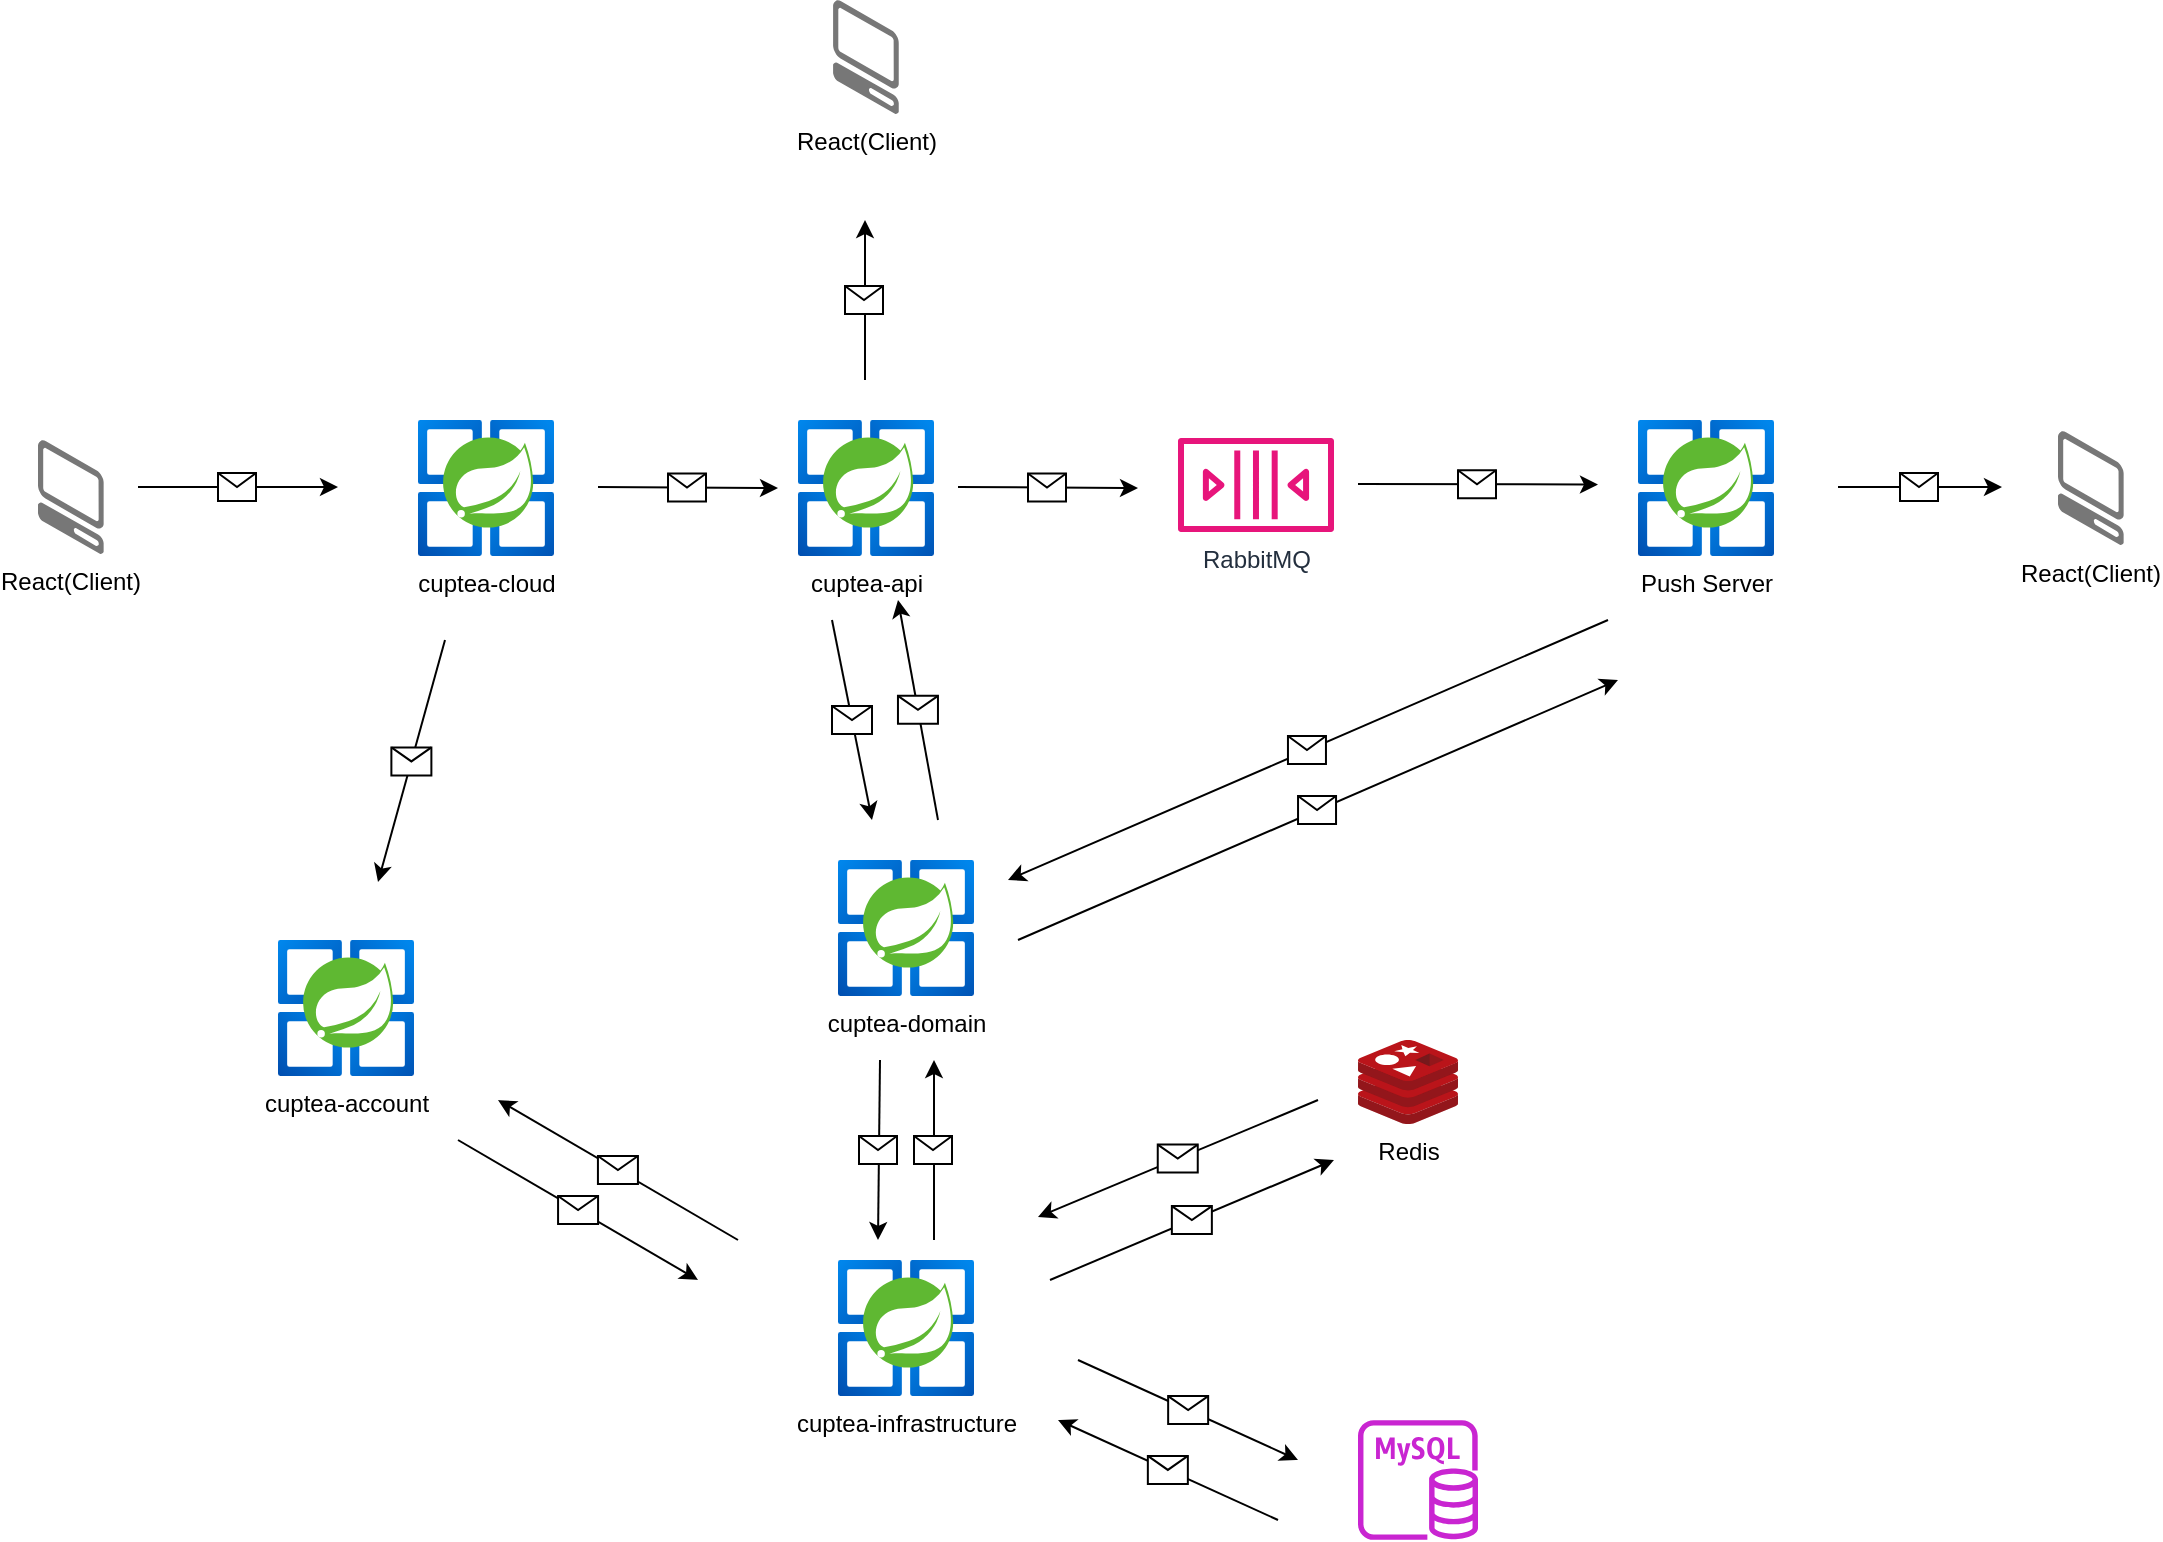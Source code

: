 <mxfile version="24.3.1" type="github">
  <diagram id="Ht1M8jgEwFfnCIfOTk4-" name="Page-1">
    <mxGraphModel dx="1634" dy="898" grid="1" gridSize="10" guides="1" tooltips="1" connect="1" arrows="1" fold="1" page="1" pageScale="1" pageWidth="1169" pageHeight="827" math="0" shadow="0">
      <root>
        <mxCell id="0" />
        <mxCell id="1" parent="0" />
        <mxCell id="Q0F1z93MMg5UHLf2VifY-2" value="cuptea-cloud" style="image;aspect=fixed;html=1;points=[];align=center;fontSize=12;image=img/lib/azure2/compute/Azure_Spring_Cloud.svg;" parent="1" vertex="1">
          <mxGeometry x="290" y="250" width="68" height="68" as="geometry" />
        </mxCell>
        <mxCell id="Q0F1z93MMg5UHLf2VifY-4" value="" style="endArrow=classic;html=1;rounded=0;" parent="1" edge="1">
          <mxGeometry relative="1" as="geometry">
            <mxPoint x="150" y="283.5" as="sourcePoint" />
            <mxPoint x="250" y="283.5" as="targetPoint" />
          </mxGeometry>
        </mxCell>
        <mxCell id="Q0F1z93MMg5UHLf2VifY-5" value="" style="shape=message;html=1;outlineConnect=0;" parent="Q0F1z93MMg5UHLf2VifY-4" vertex="1">
          <mxGeometry width="19" height="14" relative="1" as="geometry">
            <mxPoint x="-10" y="-7" as="offset" />
          </mxGeometry>
        </mxCell>
        <mxCell id="Q0F1z93MMg5UHLf2VifY-6" value="" style="endArrow=classic;html=1;rounded=0;" parent="1" edge="1">
          <mxGeometry relative="1" as="geometry">
            <mxPoint x="303.5" y="360" as="sourcePoint" />
            <mxPoint x="270" y="481" as="targetPoint" />
          </mxGeometry>
        </mxCell>
        <mxCell id="Q0F1z93MMg5UHLf2VifY-7" value="" style="shape=message;html=1;outlineConnect=0;" parent="Q0F1z93MMg5UHLf2VifY-6" vertex="1">
          <mxGeometry width="20" height="14" relative="1" as="geometry">
            <mxPoint x="-10" y="-7" as="offset" />
          </mxGeometry>
        </mxCell>
        <mxCell id="Q0F1z93MMg5UHLf2VifY-8" value="cuptea-account" style="image;aspect=fixed;html=1;points=[];align=center;fontSize=12;image=img/lib/azure2/compute/Azure_Spring_Cloud.svg;" parent="1" vertex="1">
          <mxGeometry x="220" y="510" width="68" height="68" as="geometry" />
        </mxCell>
        <mxCell id="Q0F1z93MMg5UHLf2VifY-11" value="" style="sketch=0;outlineConnect=0;fontColor=#232F3E;gradientColor=none;fillColor=#C925D1;strokeColor=none;dashed=0;verticalLabelPosition=bottom;verticalAlign=top;align=center;html=1;fontSize=12;fontStyle=0;aspect=fixed;pointerEvents=1;shape=mxgraph.aws4.rds_mysql_instance;" parent="1" vertex="1">
          <mxGeometry x="760" y="750" width="60" height="60" as="geometry" />
        </mxCell>
        <mxCell id="Q0F1z93MMg5UHLf2VifY-13" value="" style="endArrow=classic;html=1;rounded=0;" parent="1" edge="1">
          <mxGeometry relative="1" as="geometry">
            <mxPoint x="310" y="610" as="sourcePoint" />
            <mxPoint x="430" y="680" as="targetPoint" />
          </mxGeometry>
        </mxCell>
        <mxCell id="Q0F1z93MMg5UHLf2VifY-14" value="" style="shape=message;html=1;outlineConnect=0;" parent="Q0F1z93MMg5UHLf2VifY-13" vertex="1">
          <mxGeometry width="20" height="14" relative="1" as="geometry">
            <mxPoint x="-10" y="-7" as="offset" />
          </mxGeometry>
        </mxCell>
        <mxCell id="Q0F1z93MMg5UHLf2VifY-15" value="" style="endArrow=classic;html=1;rounded=0;" parent="1" edge="1">
          <mxGeometry relative="1" as="geometry">
            <mxPoint x="450" y="660" as="sourcePoint" />
            <mxPoint x="330" y="590" as="targetPoint" />
          </mxGeometry>
        </mxCell>
        <mxCell id="Q0F1z93MMg5UHLf2VifY-16" value="" style="shape=message;html=1;outlineConnect=0;" parent="Q0F1z93MMg5UHLf2VifY-15" vertex="1">
          <mxGeometry width="20" height="14" relative="1" as="geometry">
            <mxPoint x="-10" y="-7" as="offset" />
          </mxGeometry>
        </mxCell>
        <mxCell id="Q0F1z93MMg5UHLf2VifY-19" value="" style="endArrow=classic;html=1;rounded=0;" parent="1" edge="1">
          <mxGeometry relative="1" as="geometry">
            <mxPoint x="380" y="283.5" as="sourcePoint" />
            <mxPoint x="470" y="284" as="targetPoint" />
          </mxGeometry>
        </mxCell>
        <mxCell id="Q0F1z93MMg5UHLf2VifY-20" value="" style="shape=message;html=1;outlineConnect=0;" parent="Q0F1z93MMg5UHLf2VifY-19" vertex="1">
          <mxGeometry width="19" height="14" relative="1" as="geometry">
            <mxPoint x="-10" y="-7" as="offset" />
          </mxGeometry>
        </mxCell>
        <mxCell id="Q0F1z93MMg5UHLf2VifY-21" value="RabbitMQ" style="sketch=0;outlineConnect=0;fontColor=#232F3E;gradientColor=none;fillColor=#E7157B;strokeColor=none;dashed=0;verticalLabelPosition=bottom;verticalAlign=top;align=center;html=1;fontSize=12;fontStyle=0;aspect=fixed;pointerEvents=1;shape=mxgraph.aws4.queue;" parent="1" vertex="1">
          <mxGeometry x="670" y="259" width="78" height="47" as="geometry" />
        </mxCell>
        <mxCell id="Q0F1z93MMg5UHLf2VifY-25" value="" style="endArrow=classic;html=1;rounded=0;" parent="1" edge="1">
          <mxGeometry relative="1" as="geometry">
            <mxPoint x="497" y="350" as="sourcePoint" />
            <mxPoint x="517" y="450" as="targetPoint" />
          </mxGeometry>
        </mxCell>
        <mxCell id="Q0F1z93MMg5UHLf2VifY-26" value="" style="shape=message;html=1;outlineConnect=0;" parent="Q0F1z93MMg5UHLf2VifY-25" vertex="1">
          <mxGeometry width="20" height="14" relative="1" as="geometry">
            <mxPoint x="-10" y="-7" as="offset" />
          </mxGeometry>
        </mxCell>
        <mxCell id="Q0F1z93MMg5UHLf2VifY-27" value="" style="endArrow=classic;html=1;rounded=0;" parent="1" edge="1">
          <mxGeometry relative="1" as="geometry">
            <mxPoint x="550" y="450" as="sourcePoint" />
            <mxPoint x="530" y="340" as="targetPoint" />
          </mxGeometry>
        </mxCell>
        <mxCell id="Q0F1z93MMg5UHLf2VifY-28" value="" style="shape=message;html=1;outlineConnect=0;" parent="Q0F1z93MMg5UHLf2VifY-27" vertex="1">
          <mxGeometry width="20" height="14" relative="1" as="geometry">
            <mxPoint x="-10" y="-7" as="offset" />
          </mxGeometry>
        </mxCell>
        <mxCell id="Q0F1z93MMg5UHLf2VifY-29" value="" style="endArrow=classic;html=1;rounded=0;" parent="1" edge="1">
          <mxGeometry relative="1" as="geometry">
            <mxPoint x="760" y="282" as="sourcePoint" />
            <mxPoint x="880" y="282.25" as="targetPoint" />
          </mxGeometry>
        </mxCell>
        <mxCell id="Q0F1z93MMg5UHLf2VifY-30" value="" style="shape=message;html=1;outlineConnect=0;" parent="Q0F1z93MMg5UHLf2VifY-29" vertex="1">
          <mxGeometry width="19" height="14" relative="1" as="geometry">
            <mxPoint x="-10" y="-7" as="offset" />
          </mxGeometry>
        </mxCell>
        <mxCell id="Q0F1z93MMg5UHLf2VifY-31" value="React(Client)" style="verticalLabelPosition=bottom;html=1;verticalAlign=top;strokeWidth=1;align=center;outlineConnect=0;dashed=0;outlineConnect=0;shape=mxgraph.aws3d.client;aspect=fixed;strokeColor=none;fillColor=#777777;" parent="1" vertex="1">
          <mxGeometry x="1110" y="255.5" width="32.89" height="57" as="geometry" />
        </mxCell>
        <mxCell id="Q0F1z93MMg5UHLf2VifY-32" value="Push Server" style="image;aspect=fixed;html=1;points=[];align=center;fontSize=12;image=img/lib/azure2/compute/Azure_Spring_Cloud.svg;" parent="1" vertex="1">
          <mxGeometry x="900" y="250" width="68" height="68" as="geometry" />
        </mxCell>
        <mxCell id="Q0F1z93MMg5UHLf2VifY-33" value="" style="endArrow=classic;html=1;rounded=0;" parent="1" edge="1">
          <mxGeometry relative="1" as="geometry">
            <mxPoint x="885" y="350" as="sourcePoint" />
            <mxPoint x="585" y="480" as="targetPoint" />
          </mxGeometry>
        </mxCell>
        <mxCell id="Q0F1z93MMg5UHLf2VifY-34" value="" style="shape=message;html=1;outlineConnect=0;" parent="Q0F1z93MMg5UHLf2VifY-33" vertex="1">
          <mxGeometry width="19" height="14" relative="1" as="geometry">
            <mxPoint x="-10" y="-7" as="offset" />
          </mxGeometry>
        </mxCell>
        <mxCell id="Q0F1z93MMg5UHLf2VifY-35" value="cuptea-api" style="image;aspect=fixed;html=1;points=[];align=center;fontSize=12;image=img/lib/azure2/compute/Azure_Spring_Cloud.svg;" parent="1" vertex="1">
          <mxGeometry x="480" y="250" width="68" height="68" as="geometry" />
        </mxCell>
        <mxCell id="Q0F1z93MMg5UHLf2VifY-36" value="" style="endArrow=classic;html=1;rounded=0;" parent="1" edge="1">
          <mxGeometry relative="1" as="geometry">
            <mxPoint x="560" y="283.5" as="sourcePoint" />
            <mxPoint x="650" y="284" as="targetPoint" />
          </mxGeometry>
        </mxCell>
        <mxCell id="Q0F1z93MMg5UHLf2VifY-37" value="" style="shape=message;html=1;outlineConnect=0;" parent="Q0F1z93MMg5UHLf2VifY-36" vertex="1">
          <mxGeometry width="19" height="14" relative="1" as="geometry">
            <mxPoint x="-10" y="-7" as="offset" />
          </mxGeometry>
        </mxCell>
        <mxCell id="Q0F1z93MMg5UHLf2VifY-40" value="Redis&lt;div&gt;&lt;br&gt;&lt;/div&gt;" style="image;sketch=0;aspect=fixed;html=1;points=[];align=center;fontSize=12;image=img/lib/mscae/Cache_Redis_Product.svg;" parent="1" vertex="1">
          <mxGeometry x="760" y="560" width="50" height="42" as="geometry" />
        </mxCell>
        <mxCell id="uwAci-XMuF3g8KFxI4uf-1" value="cuptea-infrastructure&lt;div&gt;&lt;br&gt;&lt;/div&gt;" style="image;aspect=fixed;html=1;points=[];align=center;fontSize=12;image=img/lib/azure2/compute/Azure_Spring_Cloud.svg;" vertex="1" parent="1">
          <mxGeometry x="500" y="670" width="68" height="68" as="geometry" />
        </mxCell>
        <mxCell id="uwAci-XMuF3g8KFxI4uf-4" value="" style="endArrow=classic;html=1;rounded=0;" edge="1" parent="1">
          <mxGeometry relative="1" as="geometry">
            <mxPoint x="740" y="590" as="sourcePoint" />
            <mxPoint x="600" y="648.5" as="targetPoint" />
          </mxGeometry>
        </mxCell>
        <mxCell id="uwAci-XMuF3g8KFxI4uf-5" value="" style="shape=message;html=1;outlineConnect=0;" vertex="1" parent="uwAci-XMuF3g8KFxI4uf-4">
          <mxGeometry width="20" height="14" relative="1" as="geometry">
            <mxPoint x="-10" y="-7" as="offset" />
          </mxGeometry>
        </mxCell>
        <mxCell id="uwAci-XMuF3g8KFxI4uf-6" value="" style="endArrow=classic;html=1;rounded=0;" edge="1" parent="1">
          <mxGeometry relative="1" as="geometry">
            <mxPoint x="620" y="720" as="sourcePoint" />
            <mxPoint x="730" y="770" as="targetPoint" />
          </mxGeometry>
        </mxCell>
        <mxCell id="uwAci-XMuF3g8KFxI4uf-7" value="" style="shape=message;html=1;outlineConnect=0;" vertex="1" parent="uwAci-XMuF3g8KFxI4uf-6">
          <mxGeometry width="20" height="14" relative="1" as="geometry">
            <mxPoint x="-10" y="-7" as="offset" />
          </mxGeometry>
        </mxCell>
        <mxCell id="uwAci-XMuF3g8KFxI4uf-9" value="React(Client)" style="verticalLabelPosition=bottom;html=1;verticalAlign=top;strokeWidth=1;align=center;outlineConnect=0;dashed=0;outlineConnect=0;shape=mxgraph.aws3d.client;aspect=fixed;strokeColor=none;fillColor=#777777;" vertex="1" parent="1">
          <mxGeometry x="100" y="260" width="32.89" height="57" as="geometry" />
        </mxCell>
        <mxCell id="uwAci-XMuF3g8KFxI4uf-10" value="" style="endArrow=classic;html=1;rounded=0;" edge="1" parent="1">
          <mxGeometry relative="1" as="geometry">
            <mxPoint x="1000" y="283.5" as="sourcePoint" />
            <mxPoint x="1082" y="283.5" as="targetPoint" />
          </mxGeometry>
        </mxCell>
        <mxCell id="uwAci-XMuF3g8KFxI4uf-11" value="" style="shape=message;html=1;outlineConnect=0;" vertex="1" parent="uwAci-XMuF3g8KFxI4uf-10">
          <mxGeometry width="19" height="14" relative="1" as="geometry">
            <mxPoint x="-10" y="-7" as="offset" />
          </mxGeometry>
        </mxCell>
        <mxCell id="uwAci-XMuF3g8KFxI4uf-12" value="cuptea-domain" style="image;aspect=fixed;html=1;points=[];align=center;fontSize=12;image=img/lib/azure2/compute/Azure_Spring_Cloud.svg;" vertex="1" parent="1">
          <mxGeometry x="500" y="470" width="68" height="68" as="geometry" />
        </mxCell>
        <mxCell id="uwAci-XMuF3g8KFxI4uf-13" value="" style="endArrow=classic;html=1;rounded=0;" edge="1" parent="1">
          <mxGeometry relative="1" as="geometry">
            <mxPoint x="521" y="570" as="sourcePoint" />
            <mxPoint x="520" y="660" as="targetPoint" />
          </mxGeometry>
        </mxCell>
        <mxCell id="uwAci-XMuF3g8KFxI4uf-14" value="" style="shape=message;html=1;outlineConnect=0;" vertex="1" parent="uwAci-XMuF3g8KFxI4uf-13">
          <mxGeometry width="19" height="14" relative="1" as="geometry">
            <mxPoint x="-10" y="-7" as="offset" />
          </mxGeometry>
        </mxCell>
        <mxCell id="uwAci-XMuF3g8KFxI4uf-15" value="" style="endArrow=classic;html=1;rounded=0;" edge="1" parent="1">
          <mxGeometry relative="1" as="geometry">
            <mxPoint x="548" y="660" as="sourcePoint" />
            <mxPoint x="548" y="570" as="targetPoint" />
          </mxGeometry>
        </mxCell>
        <mxCell id="uwAci-XMuF3g8KFxI4uf-16" value="" style="shape=message;html=1;outlineConnect=0;" vertex="1" parent="uwAci-XMuF3g8KFxI4uf-15">
          <mxGeometry width="19" height="14" relative="1" as="geometry">
            <mxPoint x="-10" y="-7" as="offset" />
          </mxGeometry>
        </mxCell>
        <mxCell id="uwAci-XMuF3g8KFxI4uf-17" value="" style="endArrow=classic;html=1;rounded=0;" edge="1" parent="1">
          <mxGeometry relative="1" as="geometry">
            <mxPoint x="606" y="680" as="sourcePoint" />
            <mxPoint x="748" y="620" as="targetPoint" />
          </mxGeometry>
        </mxCell>
        <mxCell id="uwAci-XMuF3g8KFxI4uf-18" value="" style="shape=message;html=1;outlineConnect=0;" vertex="1" parent="uwAci-XMuF3g8KFxI4uf-17">
          <mxGeometry width="20" height="14" relative="1" as="geometry">
            <mxPoint x="-10" y="-7" as="offset" />
          </mxGeometry>
        </mxCell>
        <mxCell id="uwAci-XMuF3g8KFxI4uf-19" value="" style="endArrow=classic;html=1;rounded=0;" edge="1" parent="1">
          <mxGeometry relative="1" as="geometry">
            <mxPoint x="513.5" y="230" as="sourcePoint" />
            <mxPoint x="513.5" y="150" as="targetPoint" />
          </mxGeometry>
        </mxCell>
        <mxCell id="uwAci-XMuF3g8KFxI4uf-20" value="" style="shape=message;html=1;outlineConnect=0;" vertex="1" parent="uwAci-XMuF3g8KFxI4uf-19">
          <mxGeometry width="19" height="14" relative="1" as="geometry">
            <mxPoint x="-10" y="-7" as="offset" />
          </mxGeometry>
        </mxCell>
        <mxCell id="uwAci-XMuF3g8KFxI4uf-21" value="React(Client)" style="verticalLabelPosition=bottom;html=1;verticalAlign=top;strokeWidth=1;align=center;outlineConnect=0;dashed=0;outlineConnect=0;shape=mxgraph.aws3d.client;aspect=fixed;strokeColor=none;fillColor=#777777;" vertex="1" parent="1">
          <mxGeometry x="497.55" y="40" width="32.89" height="57" as="geometry" />
        </mxCell>
        <mxCell id="uwAci-XMuF3g8KFxI4uf-22" value="" style="endArrow=classic;html=1;rounded=0;" edge="1" parent="1">
          <mxGeometry relative="1" as="geometry">
            <mxPoint x="590" y="510" as="sourcePoint" />
            <mxPoint x="890" y="380" as="targetPoint" />
          </mxGeometry>
        </mxCell>
        <mxCell id="uwAci-XMuF3g8KFxI4uf-23" value="" style="shape=message;html=1;outlineConnect=0;" vertex="1" parent="uwAci-XMuF3g8KFxI4uf-22">
          <mxGeometry width="19" height="14" relative="1" as="geometry">
            <mxPoint x="-10" y="-7" as="offset" />
          </mxGeometry>
        </mxCell>
        <mxCell id="uwAci-XMuF3g8KFxI4uf-25" value="" style="endArrow=classic;html=1;rounded=0;" edge="1" parent="1">
          <mxGeometry relative="1" as="geometry">
            <mxPoint x="720" y="800" as="sourcePoint" />
            <mxPoint x="610" y="750" as="targetPoint" />
          </mxGeometry>
        </mxCell>
        <mxCell id="uwAci-XMuF3g8KFxI4uf-26" value="" style="shape=message;html=1;outlineConnect=0;" vertex="1" parent="uwAci-XMuF3g8KFxI4uf-25">
          <mxGeometry width="20" height="14" relative="1" as="geometry">
            <mxPoint x="-10" y="-7" as="offset" />
          </mxGeometry>
        </mxCell>
      </root>
    </mxGraphModel>
  </diagram>
</mxfile>
